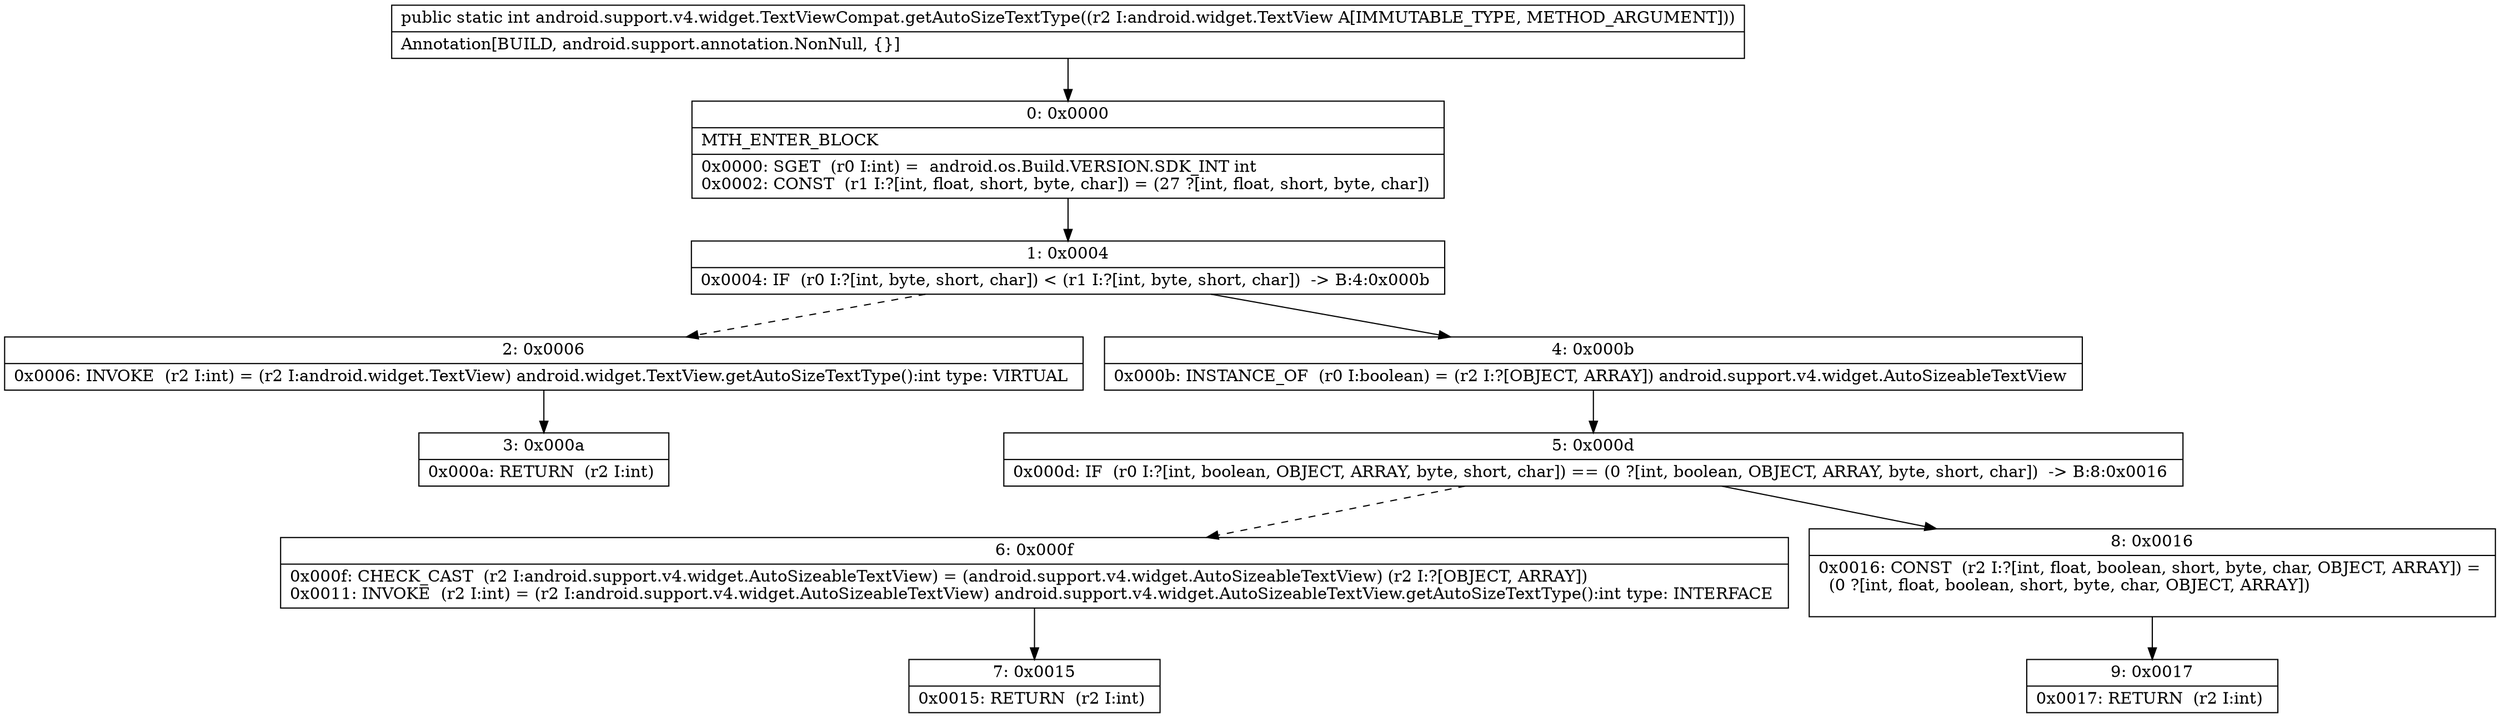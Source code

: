 digraph "CFG forandroid.support.v4.widget.TextViewCompat.getAutoSizeTextType(Landroid\/widget\/TextView;)I" {
Node_0 [shape=record,label="{0\:\ 0x0000|MTH_ENTER_BLOCK\l|0x0000: SGET  (r0 I:int) =  android.os.Build.VERSION.SDK_INT int \l0x0002: CONST  (r1 I:?[int, float, short, byte, char]) = (27 ?[int, float, short, byte, char]) \l}"];
Node_1 [shape=record,label="{1\:\ 0x0004|0x0004: IF  (r0 I:?[int, byte, short, char]) \< (r1 I:?[int, byte, short, char])  \-\> B:4:0x000b \l}"];
Node_2 [shape=record,label="{2\:\ 0x0006|0x0006: INVOKE  (r2 I:int) = (r2 I:android.widget.TextView) android.widget.TextView.getAutoSizeTextType():int type: VIRTUAL \l}"];
Node_3 [shape=record,label="{3\:\ 0x000a|0x000a: RETURN  (r2 I:int) \l}"];
Node_4 [shape=record,label="{4\:\ 0x000b|0x000b: INSTANCE_OF  (r0 I:boolean) = (r2 I:?[OBJECT, ARRAY]) android.support.v4.widget.AutoSizeableTextView \l}"];
Node_5 [shape=record,label="{5\:\ 0x000d|0x000d: IF  (r0 I:?[int, boolean, OBJECT, ARRAY, byte, short, char]) == (0 ?[int, boolean, OBJECT, ARRAY, byte, short, char])  \-\> B:8:0x0016 \l}"];
Node_6 [shape=record,label="{6\:\ 0x000f|0x000f: CHECK_CAST  (r2 I:android.support.v4.widget.AutoSizeableTextView) = (android.support.v4.widget.AutoSizeableTextView) (r2 I:?[OBJECT, ARRAY]) \l0x0011: INVOKE  (r2 I:int) = (r2 I:android.support.v4.widget.AutoSizeableTextView) android.support.v4.widget.AutoSizeableTextView.getAutoSizeTextType():int type: INTERFACE \l}"];
Node_7 [shape=record,label="{7\:\ 0x0015|0x0015: RETURN  (r2 I:int) \l}"];
Node_8 [shape=record,label="{8\:\ 0x0016|0x0016: CONST  (r2 I:?[int, float, boolean, short, byte, char, OBJECT, ARRAY]) = \l  (0 ?[int, float, boolean, short, byte, char, OBJECT, ARRAY])\l \l}"];
Node_9 [shape=record,label="{9\:\ 0x0017|0x0017: RETURN  (r2 I:int) \l}"];
MethodNode[shape=record,label="{public static int android.support.v4.widget.TextViewCompat.getAutoSizeTextType((r2 I:android.widget.TextView A[IMMUTABLE_TYPE, METHOD_ARGUMENT]))  | Annotation[BUILD, android.support.annotation.NonNull, \{\}]\l}"];
MethodNode -> Node_0;
Node_0 -> Node_1;
Node_1 -> Node_2[style=dashed];
Node_1 -> Node_4;
Node_2 -> Node_3;
Node_4 -> Node_5;
Node_5 -> Node_6[style=dashed];
Node_5 -> Node_8;
Node_6 -> Node_7;
Node_8 -> Node_9;
}

